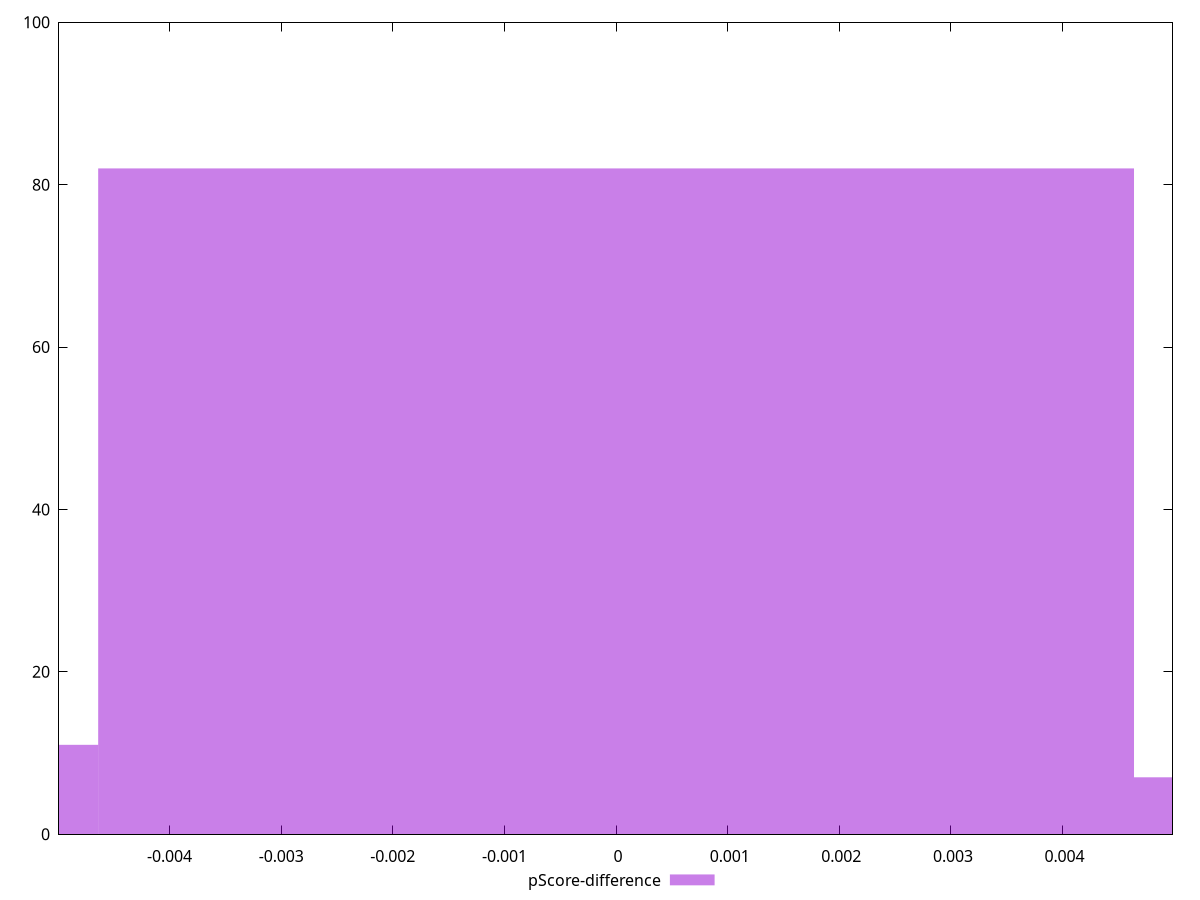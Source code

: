 reset

$pScoreDifference <<EOF
0 82
0.009279014556322114 7
-0.009279014556322114 11
EOF

set key outside below
set boxwidth 0.009279014556322114
set xrange [-0.0049904663800624735:0.0049843502998514755]
set yrange [0:100]
set trange [0:100]
set style fill transparent solid 0.5 noborder
set terminal svg size 640, 490 enhanced background rgb 'white'
set output "report_00026_2021-02-22T21:38:55.199Z/largest-contentful-paint/samples/pages+cached+noadtech/pScore-difference/histogram.svg"

plot $pScoreDifference title "pScore-difference" with boxes

reset
